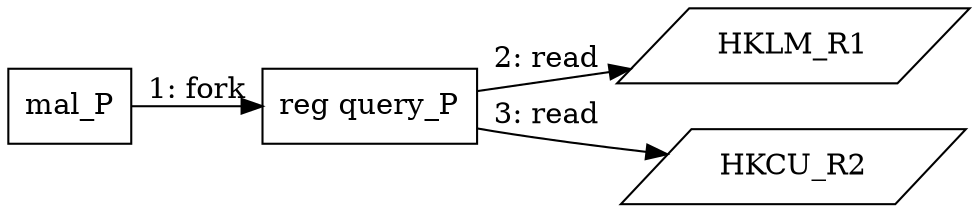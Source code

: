 digraph "T1552.002" {
rankdir="LR"
size="9"
fixedsize="false"
splines="true"
nodesep=0.3
ranksep=0
fontsize=10
overlap="scalexy"
engine= "neato"
	"mal_P" [node_type=Process shape=box]
	"reg query_P" [node_type=Process shape=box]
	"HKLM_R1" [node_type=Registry shape=parallelogram]
	"HKCU_R2" [node_type=Registry shape=parallelogram]
	"mal_P" -> "reg query_P" [label="1: fork"]
	"reg query_P" -> "HKLM_R1" [label="2: read"]
	"reg query_P" -> "HKCU_R2" [label="3: read"]
}
